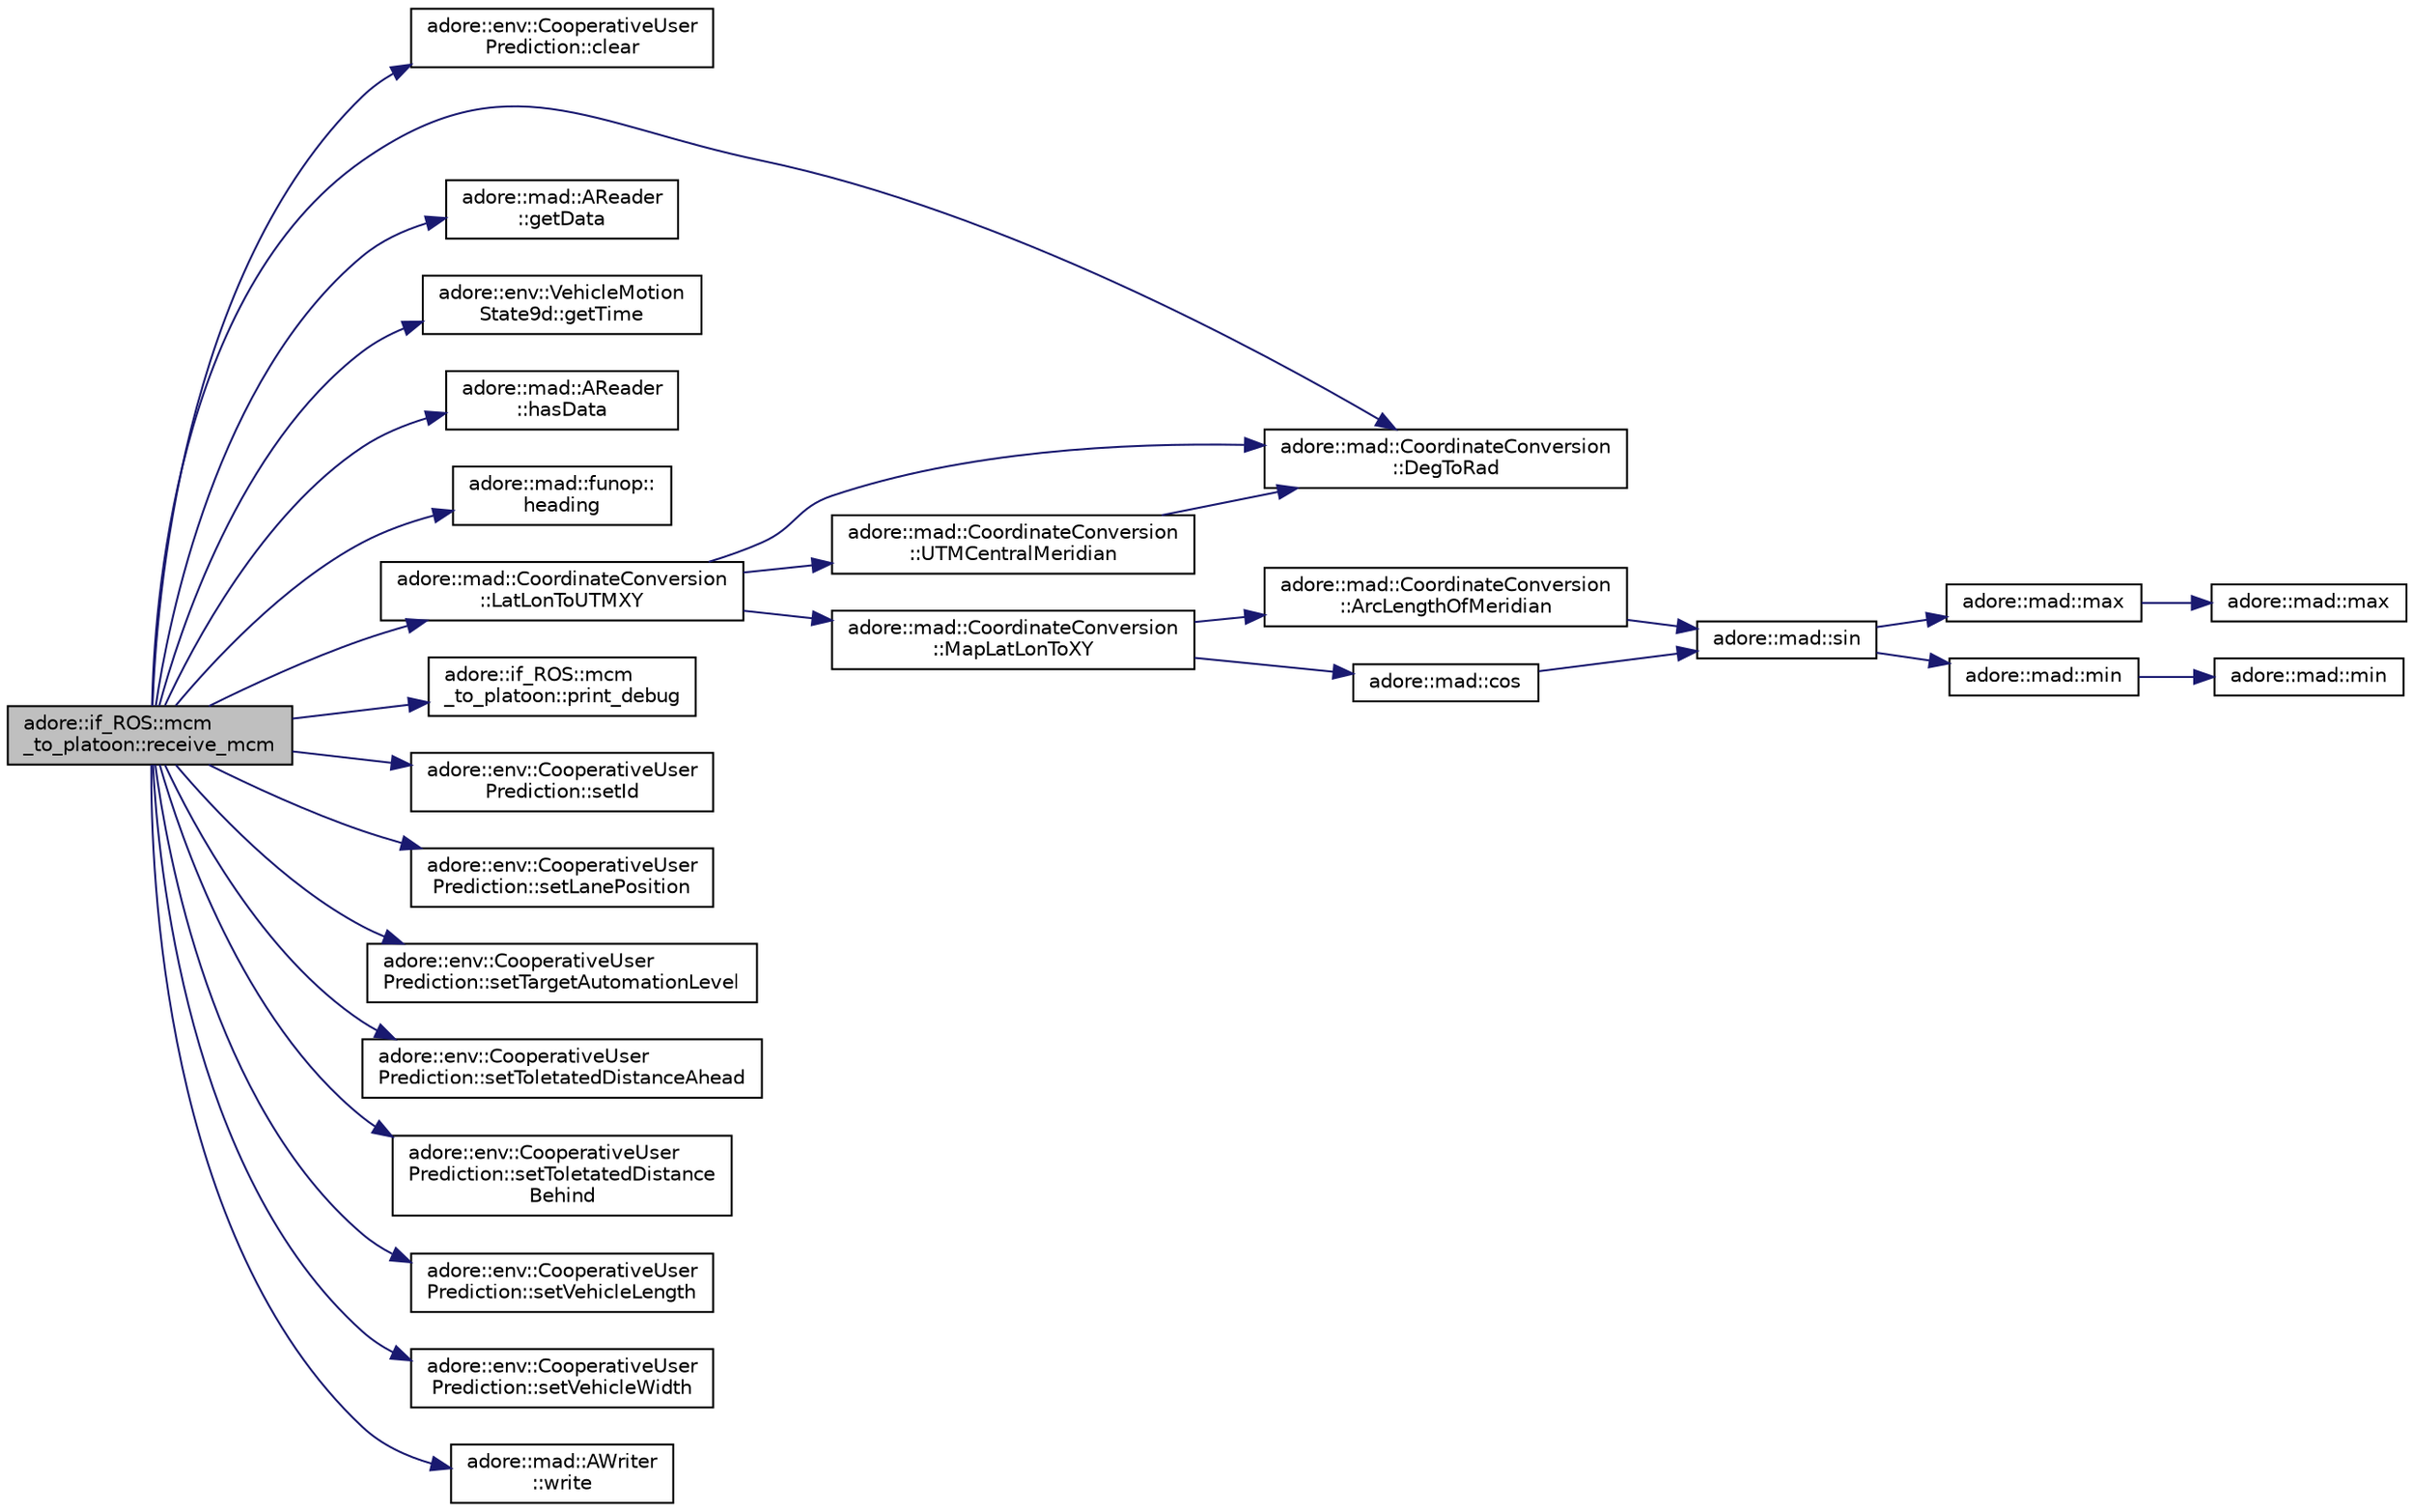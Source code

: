 digraph "adore::if_ROS::mcm_to_platoon::receive_mcm"
{
 // LATEX_PDF_SIZE
  edge [fontname="Helvetica",fontsize="10",labelfontname="Helvetica",labelfontsize="10"];
  node [fontname="Helvetica",fontsize="10",shape=record];
  rankdir="LR";
  Node1 [label="adore::if_ROS::mcm\l_to_platoon::receive_mcm",height=0.2,width=0.4,color="black", fillcolor="grey75", style="filled", fontcolor="black",tooltip=" "];
  Node1 -> Node2 [color="midnightblue",fontsize="10",style="solid",fontname="Helvetica"];
  Node2 [label="adore::env::CooperativeUser\lPrediction::clear",height=0.2,width=0.4,color="black", fillcolor="white", style="filled",URL="$structadore_1_1env_1_1CooperativeUserPrediction.html#a923980c50f02193ae38a7fd54086d9e2",tooltip=" "];
  Node1 -> Node3 [color="midnightblue",fontsize="10",style="solid",fontname="Helvetica"];
  Node3 [label="adore::mad::CoordinateConversion\l::DegToRad",height=0.2,width=0.4,color="black", fillcolor="white", style="filled",URL="$classadore_1_1mad_1_1CoordinateConversion.html#ab9b71eace7e6bb4e4d20a1c14990ffb5",tooltip=" "];
  Node1 -> Node4 [color="midnightblue",fontsize="10",style="solid",fontname="Helvetica"];
  Node4 [label="adore::mad::AReader\l::getData",height=0.2,width=0.4,color="black", fillcolor="white", style="filled",URL="$classadore_1_1mad_1_1AReader.html#a46ab7520d828d1a574365eaf8b483e29",tooltip=" "];
  Node1 -> Node5 [color="midnightblue",fontsize="10",style="solid",fontname="Helvetica"];
  Node5 [label="adore::env::VehicleMotion\lState9d::getTime",height=0.2,width=0.4,color="black", fillcolor="white", style="filled",URL="$structadore_1_1env_1_1VehicleMotionState9d.html#ae7d75a3f7d52a946f075e669832caa17",tooltip="Get the time."];
  Node1 -> Node6 [color="midnightblue",fontsize="10",style="solid",fontname="Helvetica"];
  Node6 [label="adore::mad::AReader\l::hasData",height=0.2,width=0.4,color="black", fillcolor="white", style="filled",URL="$classadore_1_1mad_1_1AReader.html#a79b8efec6ede53587ff114ae00ca8419",tooltip=" "];
  Node1 -> Node7 [color="midnightblue",fontsize="10",style="solid",fontname="Helvetica"];
  Node7 [label="adore::mad::funop::\lheading",height=0.2,width=0.4,color="black", fillcolor="white", style="filled",URL="$namespaceadore_1_1mad_1_1funop.html#a85ee119f752305b6413ea70a7f61d48b",tooltip=" "];
  Node1 -> Node8 [color="midnightblue",fontsize="10",style="solid",fontname="Helvetica"];
  Node8 [label="adore::mad::CoordinateConversion\l::LatLonToUTMXY",height=0.2,width=0.4,color="black", fillcolor="white", style="filled",URL="$classadore_1_1mad_1_1CoordinateConversion.html#a899663416db835e4d479d05a72dbd990",tooltip=" "];
  Node8 -> Node3 [color="midnightblue",fontsize="10",style="solid",fontname="Helvetica"];
  Node8 -> Node9 [color="midnightblue",fontsize="10",style="solid",fontname="Helvetica"];
  Node9 [label="adore::mad::CoordinateConversion\l::MapLatLonToXY",height=0.2,width=0.4,color="black", fillcolor="white", style="filled",URL="$classadore_1_1mad_1_1CoordinateConversion.html#a0641f887c7240a36737b3a629918e8ed",tooltip=" "];
  Node9 -> Node10 [color="midnightblue",fontsize="10",style="solid",fontname="Helvetica"];
  Node10 [label="adore::mad::CoordinateConversion\l::ArcLengthOfMeridian",height=0.2,width=0.4,color="black", fillcolor="white", style="filled",URL="$classadore_1_1mad_1_1CoordinateConversion.html#a50d656748ad409ee3b7e5e6a51d04681",tooltip=" "];
  Node10 -> Node11 [color="midnightblue",fontsize="10",style="solid",fontname="Helvetica"];
  Node11 [label="adore::mad::sin",height=0.2,width=0.4,color="black", fillcolor="white", style="filled",URL="$namespaceadore_1_1mad.html#acec540f9bf9b6eb0e027d332d3fe5577",tooltip=" "];
  Node11 -> Node12 [color="midnightblue",fontsize="10",style="solid",fontname="Helvetica"];
  Node12 [label="adore::mad::max",height=0.2,width=0.4,color="black", fillcolor="white", style="filled",URL="$namespaceadore_1_1mad.html#adea062854ef0b105a3fdca8cf2aca945",tooltip=" "];
  Node12 -> Node13 [color="midnightblue",fontsize="10",style="solid",fontname="Helvetica"];
  Node13 [label="adore::mad::max",height=0.2,width=0.4,color="black", fillcolor="white", style="filled",URL="$namespaceadore_1_1mad.html#a618a8842fed7b9375957b1e393c58492",tooltip=" "];
  Node11 -> Node14 [color="midnightblue",fontsize="10",style="solid",fontname="Helvetica"];
  Node14 [label="adore::mad::min",height=0.2,width=0.4,color="black", fillcolor="white", style="filled",URL="$namespaceadore_1_1mad.html#ab58ecb752f9bbfe27832e0a2c0e22c2b",tooltip=" "];
  Node14 -> Node15 [color="midnightblue",fontsize="10",style="solid",fontname="Helvetica"];
  Node15 [label="adore::mad::min",height=0.2,width=0.4,color="black", fillcolor="white", style="filled",URL="$namespaceadore_1_1mad.html#ac61b79c007d1859f93a10c04272095a1",tooltip=" "];
  Node9 -> Node16 [color="midnightblue",fontsize="10",style="solid",fontname="Helvetica"];
  Node16 [label="adore::mad::cos",height=0.2,width=0.4,color="black", fillcolor="white", style="filled",URL="$namespaceadore_1_1mad.html#a70b9fe3efbb34c0f9621147e3456bfa8",tooltip=" "];
  Node16 -> Node11 [color="midnightblue",fontsize="10",style="solid",fontname="Helvetica"];
  Node8 -> Node17 [color="midnightblue",fontsize="10",style="solid",fontname="Helvetica"];
  Node17 [label="adore::mad::CoordinateConversion\l::UTMCentralMeridian",height=0.2,width=0.4,color="black", fillcolor="white", style="filled",URL="$classadore_1_1mad_1_1CoordinateConversion.html#a5e7200c1eb2c6de7c428c73e7aba116b",tooltip=" "];
  Node17 -> Node3 [color="midnightblue",fontsize="10",style="solid",fontname="Helvetica"];
  Node1 -> Node18 [color="midnightblue",fontsize="10",style="solid",fontname="Helvetica"];
  Node18 [label="adore::if_ROS::mcm\l_to_platoon::print_debug",height=0.2,width=0.4,color="black", fillcolor="white", style="filled",URL="$classadore_1_1if__ROS_1_1mcm__to__platoon.html#a92420d045dc1000ff96510fe8d28778c",tooltip=" "];
  Node1 -> Node19 [color="midnightblue",fontsize="10",style="solid",fontname="Helvetica"];
  Node19 [label="adore::env::CooperativeUser\lPrediction::setId",height=0.2,width=0.4,color="black", fillcolor="white", style="filled",URL="$structadore_1_1env_1_1CooperativeUserPrediction.html#a98858501efa5ef0295c88c5de962069c",tooltip=" "];
  Node1 -> Node20 [color="midnightblue",fontsize="10",style="solid",fontname="Helvetica"];
  Node20 [label="adore::env::CooperativeUser\lPrediction::setLanePosition",height=0.2,width=0.4,color="black", fillcolor="white", style="filled",URL="$structadore_1_1env_1_1CooperativeUserPrediction.html#a1c2e3b2cf8624d1094ff8daf44a0b1b4",tooltip=" "];
  Node1 -> Node21 [color="midnightblue",fontsize="10",style="solid",fontname="Helvetica"];
  Node21 [label="adore::env::CooperativeUser\lPrediction::setTargetAutomationLevel",height=0.2,width=0.4,color="black", fillcolor="white", style="filled",URL="$structadore_1_1env_1_1CooperativeUserPrediction.html#a1a97311fb0fd1d3a34e1bded4f178f9d",tooltip=" "];
  Node1 -> Node22 [color="midnightblue",fontsize="10",style="solid",fontname="Helvetica"];
  Node22 [label="adore::env::CooperativeUser\lPrediction::setToletatedDistanceAhead",height=0.2,width=0.4,color="black", fillcolor="white", style="filled",URL="$structadore_1_1env_1_1CooperativeUserPrediction.html#ad2293d91982ed3f359b3df73d3b7a640",tooltip=" "];
  Node1 -> Node23 [color="midnightblue",fontsize="10",style="solid",fontname="Helvetica"];
  Node23 [label="adore::env::CooperativeUser\lPrediction::setToletatedDistance\lBehind",height=0.2,width=0.4,color="black", fillcolor="white", style="filled",URL="$structadore_1_1env_1_1CooperativeUserPrediction.html#abd46f45cbea619b9ed68d742e3fe7da2",tooltip=" "];
  Node1 -> Node24 [color="midnightblue",fontsize="10",style="solid",fontname="Helvetica"];
  Node24 [label="adore::env::CooperativeUser\lPrediction::setVehicleLength",height=0.2,width=0.4,color="black", fillcolor="white", style="filled",URL="$structadore_1_1env_1_1CooperativeUserPrediction.html#ae3a448878083a71a0467f13f42014c6c",tooltip=" "];
  Node1 -> Node25 [color="midnightblue",fontsize="10",style="solid",fontname="Helvetica"];
  Node25 [label="adore::env::CooperativeUser\lPrediction::setVehicleWidth",height=0.2,width=0.4,color="black", fillcolor="white", style="filled",URL="$structadore_1_1env_1_1CooperativeUserPrediction.html#a3510e804ea0f876f1edaebcead72d8d0",tooltip=" "];
  Node1 -> Node26 [color="midnightblue",fontsize="10",style="solid",fontname="Helvetica"];
  Node26 [label="adore::mad::AWriter\l::write",height=0.2,width=0.4,color="black", fillcolor="white", style="filled",URL="$classadore_1_1mad_1_1AWriter.html#a1c22b1ccbd19c5f02f832831ca757f3b",tooltip=" "];
}
